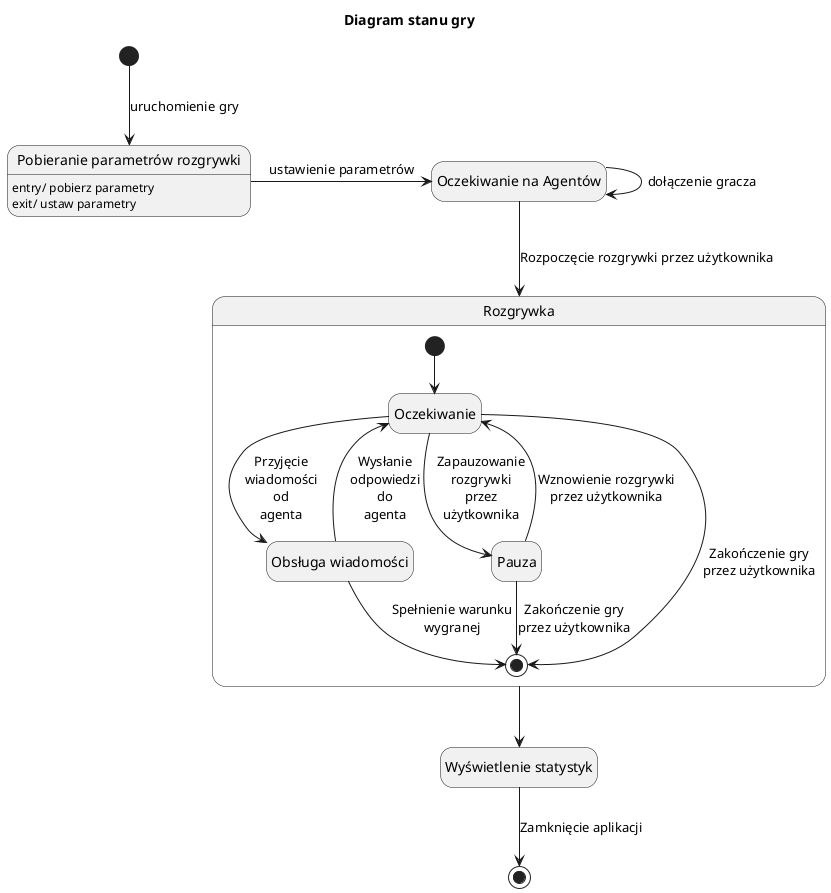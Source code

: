 @startuml Diagram stanów GM
skinparam shadowing false
skinparam monochrome true
hide empty description
title Diagram stanu gry


state "Pobieranie parametrów rozgrywki" as pro
state "Oczekiwanie na Agentów" as ong


state "Rozgrywka" as roz {
    state "Oczekiwanie" as ocz
    state "Obsługa wiadomości" as ow
    state "Pauza" as pauza

    [*] --> ocz
    ocz --> ow : Przyjęcie\nwiadomości\nod\nagenta
    ow --> ocz : Wysłanie\nodpowiedzi\ndo\nagenta
    ocz --> pauza : Zapauzowanie\nrozgrywki\nprzez\nużytkownika
    pauza --> ocz : Wznowienie rozgrywki\nprzez użytkownika
    ow --> [*] : Spełnienie warunku\nwygranej
    ocz --> [*] : Zakończenie gry\nprzez użytkownika
    pauza --> [*] : Zakończenie gry\nprzez użytkownika
}

state "Wyświetlenie statystyk" as ws

[*] --> pro : uruchomienie gry
pro : entry/ pobierz parametry
pro : exit/ ustaw parametry

pro -> ong : ustawienie parametrów
ong --> ong : dołączenie gracza

ong --> roz : Rozpoczęcie rozgrywki przez użytkownika
roz --> ws
ws --> [*] : Zamknięcie aplikacji

@enduml
